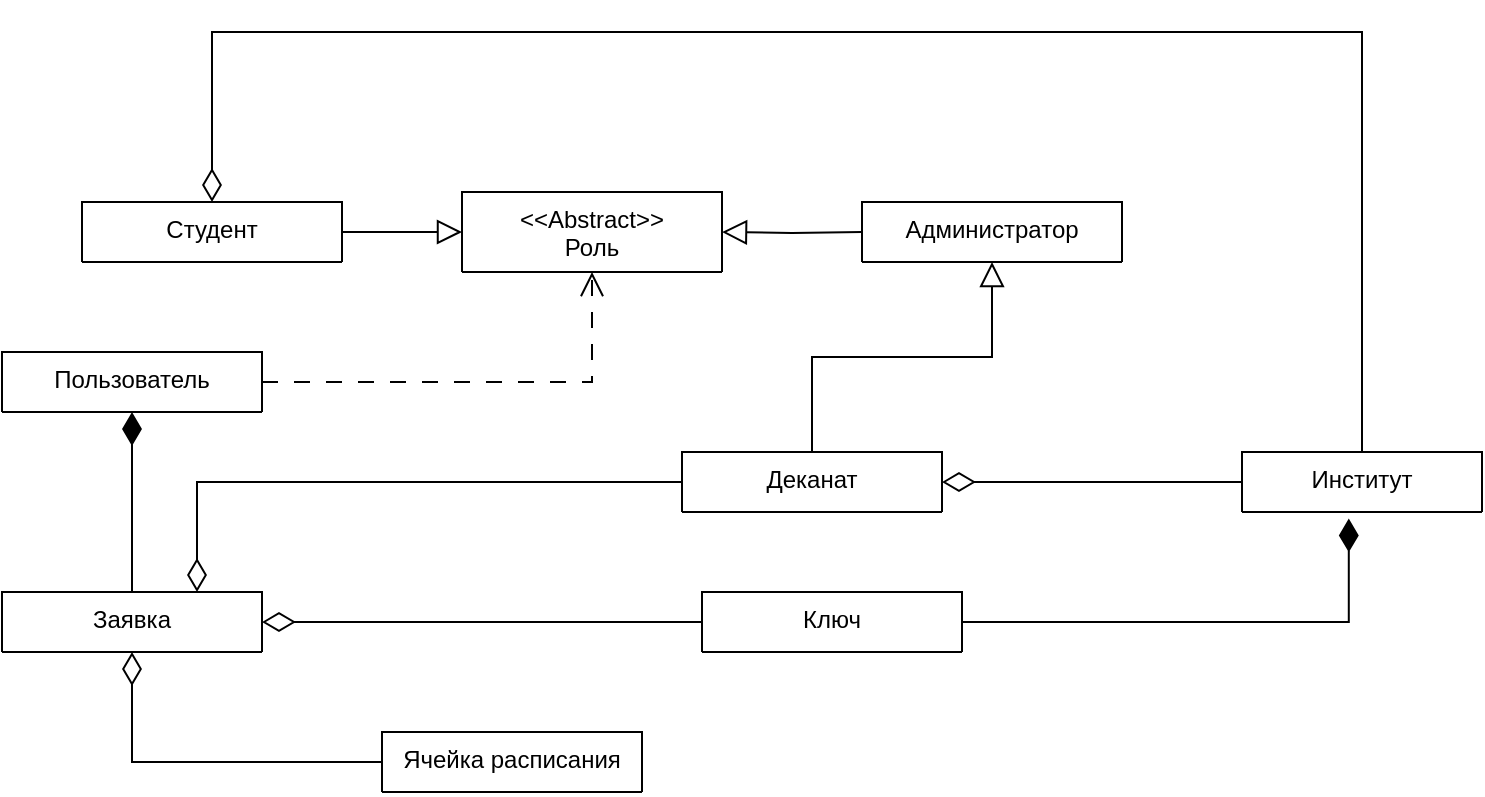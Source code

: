 <mxfile version="23.1.7" type="device">
  <diagram id="C5RBs43oDa-KdzZeNtuy" name="Page-1">
    <mxGraphModel dx="1048" dy="606" grid="1" gridSize="10" guides="1" tooltips="1" connect="1" arrows="1" fold="1" page="1" pageScale="1" pageWidth="827" pageHeight="1169" math="0" shadow="0">
      <root>
        <mxCell id="WIyWlLk6GJQsqaUBKTNV-0" />
        <mxCell id="WIyWlLk6GJQsqaUBKTNV-1" parent="WIyWlLk6GJQsqaUBKTNV-0" />
        <mxCell id="zkfFHV4jXpPFQw0GAbJ--13" value="Администратор" style="swimlane;fontStyle=0;align=center;verticalAlign=top;childLayout=stackLayout;horizontal=1;startSize=30;horizontalStack=0;resizeParent=1;resizeLast=0;collapsible=1;marginBottom=0;rounded=0;shadow=0;strokeWidth=1;" parent="WIyWlLk6GJQsqaUBKTNV-1" vertex="1" collapsed="1">
          <mxGeometry x="480" y="165" width="130" height="30" as="geometry">
            <mxRectangle x="330" y="360" width="160" height="30" as="alternateBounds" />
          </mxGeometry>
        </mxCell>
        <mxCell id="y57ALkUrAG56njoTrOZX-0" value="&lt;&lt;Abstract&gt;&gt;&#xa;Роль" style="swimlane;fontStyle=0;align=center;verticalAlign=top;childLayout=stackLayout;horizontal=1;startSize=60;horizontalStack=0;resizeParent=1;resizeLast=0;collapsible=1;marginBottom=0;rounded=0;shadow=0;strokeWidth=1;" vertex="1" collapsed="1" parent="WIyWlLk6GJQsqaUBKTNV-1">
          <mxGeometry x="280" y="160" width="130" height="40" as="geometry">
            <mxRectangle x="330" y="360" width="160" height="30" as="alternateBounds" />
          </mxGeometry>
        </mxCell>
        <mxCell id="y57ALkUrAG56njoTrOZX-9" style="edgeStyle=orthogonalEdgeStyle;rounded=0;orthogonalLoop=1;jettySize=auto;html=1;entryX=0;entryY=0.5;entryDx=0;entryDy=0;endArrow=block;endFill=0;endSize=10;" edge="1" parent="WIyWlLk6GJQsqaUBKTNV-1" source="y57ALkUrAG56njoTrOZX-1" target="y57ALkUrAG56njoTrOZX-0">
          <mxGeometry relative="1" as="geometry" />
        </mxCell>
        <mxCell id="y57ALkUrAG56njoTrOZX-1" value="Студент" style="swimlane;fontStyle=0;align=center;verticalAlign=top;childLayout=stackLayout;horizontal=1;startSize=60;horizontalStack=0;resizeParent=1;resizeLast=0;collapsible=1;marginBottom=0;rounded=0;shadow=0;strokeWidth=1;" vertex="1" collapsed="1" parent="WIyWlLk6GJQsqaUBKTNV-1">
          <mxGeometry x="90" y="165" width="130" height="30" as="geometry">
            <mxRectangle x="330" y="360" width="160" height="30" as="alternateBounds" />
          </mxGeometry>
        </mxCell>
        <mxCell id="y57ALkUrAG56njoTrOZX-10" style="edgeStyle=orthogonalEdgeStyle;rounded=0;orthogonalLoop=1;jettySize=auto;html=1;endArrow=block;endFill=0;endSize=10;" edge="1" parent="WIyWlLk6GJQsqaUBKTNV-1" target="y57ALkUrAG56njoTrOZX-0">
          <mxGeometry relative="1" as="geometry">
            <mxPoint x="480" y="180" as="sourcePoint" />
          </mxGeometry>
        </mxCell>
        <mxCell id="y57ALkUrAG56njoTrOZX-14" style="edgeStyle=orthogonalEdgeStyle;rounded=0;orthogonalLoop=1;jettySize=auto;html=1;entryX=0.5;entryY=1;entryDx=0;entryDy=0;dashed=1;dashPattern=8 8;endArrow=open;endFill=0;endSize=10;" edge="1" parent="WIyWlLk6GJQsqaUBKTNV-1" source="y57ALkUrAG56njoTrOZX-3" target="y57ALkUrAG56njoTrOZX-0">
          <mxGeometry relative="1" as="geometry" />
        </mxCell>
        <mxCell id="y57ALkUrAG56njoTrOZX-19" style="edgeStyle=orthogonalEdgeStyle;rounded=0;orthogonalLoop=1;jettySize=auto;html=1;entryX=0.5;entryY=0;entryDx=0;entryDy=0;endArrow=none;endFill=0;startArrow=diamondThin;startFill=1;endSize=6;startSize=14;" edge="1" parent="WIyWlLk6GJQsqaUBKTNV-1" source="y57ALkUrAG56njoTrOZX-3" target="y57ALkUrAG56njoTrOZX-6">
          <mxGeometry relative="1" as="geometry" />
        </mxCell>
        <mxCell id="y57ALkUrAG56njoTrOZX-3" value="Пользователь&#xa;" style="swimlane;fontStyle=0;align=center;verticalAlign=top;childLayout=stackLayout;horizontal=1;startSize=60;horizontalStack=0;resizeParent=1;resizeLast=0;collapsible=1;marginBottom=0;rounded=0;shadow=0;strokeWidth=1;" vertex="1" collapsed="1" parent="WIyWlLk6GJQsqaUBKTNV-1">
          <mxGeometry x="50" y="240" width="130" height="30" as="geometry">
            <mxRectangle x="330" y="360" width="160" height="30" as="alternateBounds" />
          </mxGeometry>
        </mxCell>
        <mxCell id="y57ALkUrAG56njoTrOZX-11" style="edgeStyle=orthogonalEdgeStyle;rounded=0;orthogonalLoop=1;jettySize=auto;html=1;entryX=0.5;entryY=1;entryDx=0;entryDy=0;endArrow=block;endFill=0;endSize=10;exitX=0.5;exitY=0;exitDx=0;exitDy=0;" edge="1" parent="WIyWlLk6GJQsqaUBKTNV-1" source="y57ALkUrAG56njoTrOZX-4" target="zkfFHV4jXpPFQw0GAbJ--13">
          <mxGeometry relative="1" as="geometry">
            <mxPoint x="545" y="195" as="targetPoint" />
          </mxGeometry>
        </mxCell>
        <mxCell id="y57ALkUrAG56njoTrOZX-22" style="edgeStyle=orthogonalEdgeStyle;rounded=0;orthogonalLoop=1;jettySize=auto;html=1;entryX=0.75;entryY=0;entryDx=0;entryDy=0;endArrow=diamondThin;endFill=0;endSize=14;" edge="1" parent="WIyWlLk6GJQsqaUBKTNV-1" source="y57ALkUrAG56njoTrOZX-4" target="y57ALkUrAG56njoTrOZX-6">
          <mxGeometry relative="1" as="geometry" />
        </mxCell>
        <mxCell id="y57ALkUrAG56njoTrOZX-4" value="Деканат" style="swimlane;fontStyle=0;align=center;verticalAlign=top;childLayout=stackLayout;horizontal=1;startSize=60;horizontalStack=0;resizeParent=1;resizeLast=0;collapsible=1;marginBottom=0;rounded=0;shadow=0;strokeWidth=1;" vertex="1" collapsed="1" parent="WIyWlLk6GJQsqaUBKTNV-1">
          <mxGeometry x="390" y="290" width="130" height="30" as="geometry">
            <mxRectangle x="330" y="360" width="160" height="30" as="alternateBounds" />
          </mxGeometry>
        </mxCell>
        <mxCell id="y57ALkUrAG56njoTrOZX-17" style="edgeStyle=orthogonalEdgeStyle;rounded=0;orthogonalLoop=1;jettySize=auto;html=1;entryX=1;entryY=0.5;entryDx=0;entryDy=0;endArrow=diamondThin;endFill=0;endSize=14;" edge="1" parent="WIyWlLk6GJQsqaUBKTNV-1" source="y57ALkUrAG56njoTrOZX-5" target="y57ALkUrAG56njoTrOZX-4">
          <mxGeometry relative="1" as="geometry" />
        </mxCell>
        <mxCell id="y57ALkUrAG56njoTrOZX-18" style="edgeStyle=orthogonalEdgeStyle;rounded=0;orthogonalLoop=1;jettySize=auto;html=1;entryX=0.5;entryY=0;entryDx=0;entryDy=0;endArrow=diamondThin;endFill=0;endSize=14;exitX=0.5;exitY=0;exitDx=0;exitDy=0;" edge="1" parent="WIyWlLk6GJQsqaUBKTNV-1" source="y57ALkUrAG56njoTrOZX-5" target="y57ALkUrAG56njoTrOZX-1">
          <mxGeometry relative="1" as="geometry">
            <Array as="points">
              <mxPoint x="730" y="80" />
              <mxPoint x="155" y="80" />
            </Array>
          </mxGeometry>
        </mxCell>
        <mxCell id="y57ALkUrAG56njoTrOZX-5" value="Институт" style="swimlane;fontStyle=0;align=center;verticalAlign=top;childLayout=stackLayout;horizontal=1;startSize=60;horizontalStack=0;resizeParent=1;resizeLast=0;collapsible=1;marginBottom=0;rounded=0;shadow=0;strokeWidth=1;" vertex="1" collapsed="1" parent="WIyWlLk6GJQsqaUBKTNV-1">
          <mxGeometry x="670" y="290" width="120" height="30" as="geometry">
            <mxRectangle x="330" y="360" width="160" height="30" as="alternateBounds" />
          </mxGeometry>
        </mxCell>
        <mxCell id="y57ALkUrAG56njoTrOZX-6" value="Заявка" style="swimlane;fontStyle=0;align=center;verticalAlign=top;childLayout=stackLayout;horizontal=1;startSize=60;horizontalStack=0;resizeParent=1;resizeLast=0;collapsible=1;marginBottom=0;rounded=0;shadow=0;strokeWidth=1;" vertex="1" collapsed="1" parent="WIyWlLk6GJQsqaUBKTNV-1">
          <mxGeometry x="50" y="360" width="130" height="30" as="geometry">
            <mxRectangle x="330" y="360" width="160" height="30" as="alternateBounds" />
          </mxGeometry>
        </mxCell>
        <mxCell id="y57ALkUrAG56njoTrOZX-13" style="edgeStyle=orthogonalEdgeStyle;rounded=0;orthogonalLoop=1;jettySize=auto;html=1;entryX=0.5;entryY=1;entryDx=0;entryDy=0;endArrow=diamondThin;endFill=0;endSize=14;" edge="1" parent="WIyWlLk6GJQsqaUBKTNV-1" source="y57ALkUrAG56njoTrOZX-7" target="y57ALkUrAG56njoTrOZX-6">
          <mxGeometry relative="1" as="geometry" />
        </mxCell>
        <mxCell id="y57ALkUrAG56njoTrOZX-7" value="Ячейка расписания" style="swimlane;fontStyle=0;align=center;verticalAlign=top;childLayout=stackLayout;horizontal=1;startSize=30;horizontalStack=0;resizeParent=1;resizeLast=0;collapsible=1;marginBottom=0;rounded=0;shadow=0;strokeWidth=1;" vertex="1" collapsed="1" parent="WIyWlLk6GJQsqaUBKTNV-1">
          <mxGeometry x="240" y="430" width="130" height="30" as="geometry">
            <mxRectangle x="330" y="360" width="160" height="30" as="alternateBounds" />
          </mxGeometry>
        </mxCell>
        <mxCell id="y57ALkUrAG56njoTrOZX-12" style="edgeStyle=orthogonalEdgeStyle;rounded=0;orthogonalLoop=1;jettySize=auto;html=1;entryX=1;entryY=0.5;entryDx=0;entryDy=0;endArrow=diamondThin;endFill=0;endSize=14;" edge="1" parent="WIyWlLk6GJQsqaUBKTNV-1" source="y57ALkUrAG56njoTrOZX-8" target="y57ALkUrAG56njoTrOZX-6">
          <mxGeometry relative="1" as="geometry" />
        </mxCell>
        <mxCell id="y57ALkUrAG56njoTrOZX-8" value="Ключ" style="swimlane;fontStyle=0;align=center;verticalAlign=top;childLayout=stackLayout;horizontal=1;startSize=60;horizontalStack=0;resizeParent=1;resizeLast=0;collapsible=1;marginBottom=0;rounded=0;shadow=0;strokeWidth=1;" vertex="1" collapsed="1" parent="WIyWlLk6GJQsqaUBKTNV-1">
          <mxGeometry x="400" y="360" width="130" height="30" as="geometry">
            <mxRectangle x="330" y="360" width="160" height="30" as="alternateBounds" />
          </mxGeometry>
        </mxCell>
        <mxCell id="y57ALkUrAG56njoTrOZX-21" style="edgeStyle=orthogonalEdgeStyle;rounded=0;orthogonalLoop=1;jettySize=auto;html=1;entryX=0.445;entryY=1.107;entryDx=0;entryDy=0;entryPerimeter=0;endArrow=diamondThin;endFill=1;startSize=14;endSize=14;" edge="1" parent="WIyWlLk6GJQsqaUBKTNV-1" source="y57ALkUrAG56njoTrOZX-8" target="y57ALkUrAG56njoTrOZX-5">
          <mxGeometry relative="1" as="geometry" />
        </mxCell>
      </root>
    </mxGraphModel>
  </diagram>
</mxfile>
